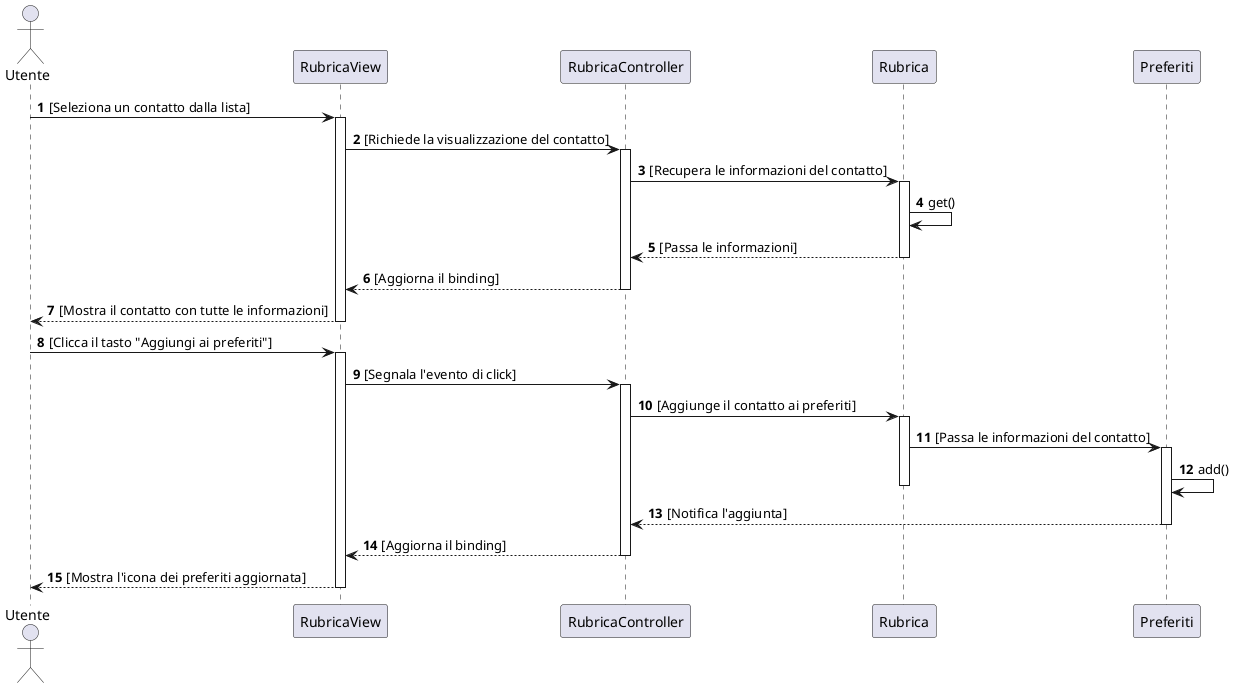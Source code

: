@startuml
'https://plantuml.com/sequence-diagram
autonumber
actor Utente

Utente->RubricaView : [Seleziona un contatto dalla lista]
activate RubricaView
RubricaView->RubricaController : [Richiede la visualizzazione del contatto]
activate RubricaController
RubricaController->Rubrica : [Recupera le informazioni del contatto]
activate Rubrica
Rubrica->Rubrica: get()
Rubrica-->RubricaController : [Passa le informazioni]
deactivate Rubrica
RubricaController-->RubricaView : [Aggiorna il binding]
deactivate RubricaController
RubricaView-->Utente : [Mostra il contatto con tutte le informazioni]
deactivate RubricaView
Utente->RubricaView : [Clicca il tasto "Aggiungi ai preferiti"]
activate RubricaView
RubricaView->RubricaController : [Segnala l'evento di click]
activate RubricaController
RubricaController->Rubrica : [Aggiunge il contatto ai preferiti]
activate Rubrica
Rubrica->Preferiti : [Passa le informazioni del contatto]
activate Preferiti
Preferiti->Preferiti : add()
deactivate Rubrica
Preferiti-->RubricaController : [Notifica l'aggiunta]
deactivate Preferiti
RubricaController-->RubricaView : [Aggiorna il binding]
deactivate RubricaController
RubricaView-->Utente : [Mostra l'icona dei preferiti aggiornata]
deactivate RubricaView
@enduml